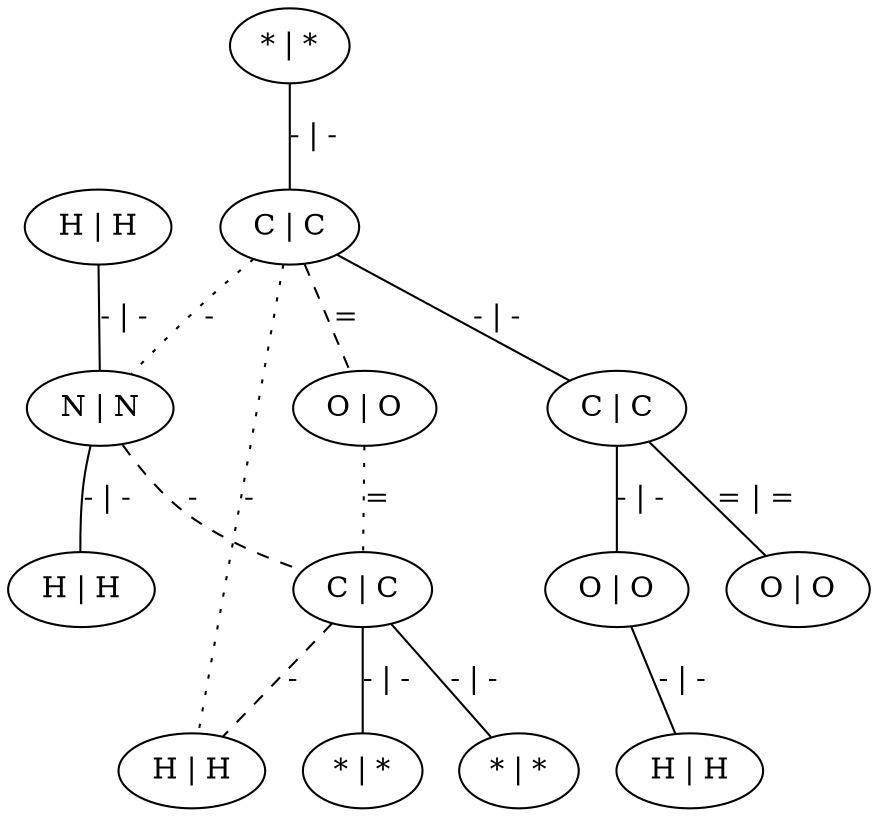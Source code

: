 graph G {
	0 [ label="* | *" ]
	1 [ label="C | C" ]
	2 [ label="O | O" ]
	3 [ label="C | C" ]
	4 [ label="O | O" ]
	5 [ label="O | O" ]
	6 [ label="H | H" ]
	7 [ label="H | H" ]
	8 [ label="N | N" ]
	9 [ label="H | H" ]
	10 [ label="C | C" ]
	11 [ label="H | H" ]
	12 [ label="* | *" ]
	13 [ label="* | *" ]
	0 -- 1 [ label="- | -" ]
	1 -- 2 [ style=dashed label="=" ]
	1 -- 3 [ label="- | -" ]
	1 -- 8 [ style=dotted label="-" ]
	1 -- 11 [ style=dotted label="-" ]
	2 -- 10 [ style=dotted label="=" ]
	3 -- 4 [ label="= | =" ]
	3 -- 5 [ label="- | -" ]
	5 -- 6 [ label="- | -" ]
	7 -- 8 [ label="- | -" ]
	8 -- 9 [ label="- | -" ]
	8 -- 10 [ style=dashed label="-" ]
	10 -- 11 [ style=dashed label="-" ]
	10 -- 12 [ label="- | -" ]
	10 -- 13 [ label="- | -" ]
}
